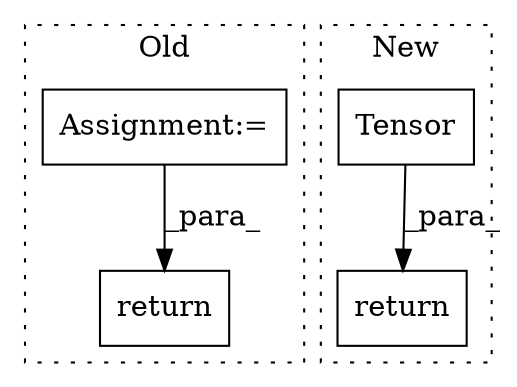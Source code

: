 digraph G {
subgraph cluster0 {
1 [label="return" a="41" s="2020" l="7" shape="box"];
4 [label="Assignment:=" a="7" s="1819" l="1" shape="box"];
label = "Old";
style="dotted";
}
subgraph cluster1 {
2 [label="Tensor" a="32" s="8237,8278" l="12,2" shape="box"];
3 [label="return" a="41" s="8347" l="7" shape="box"];
label = "New";
style="dotted";
}
2 -> 3 [label="_para_"];
4 -> 1 [label="_para_"];
}